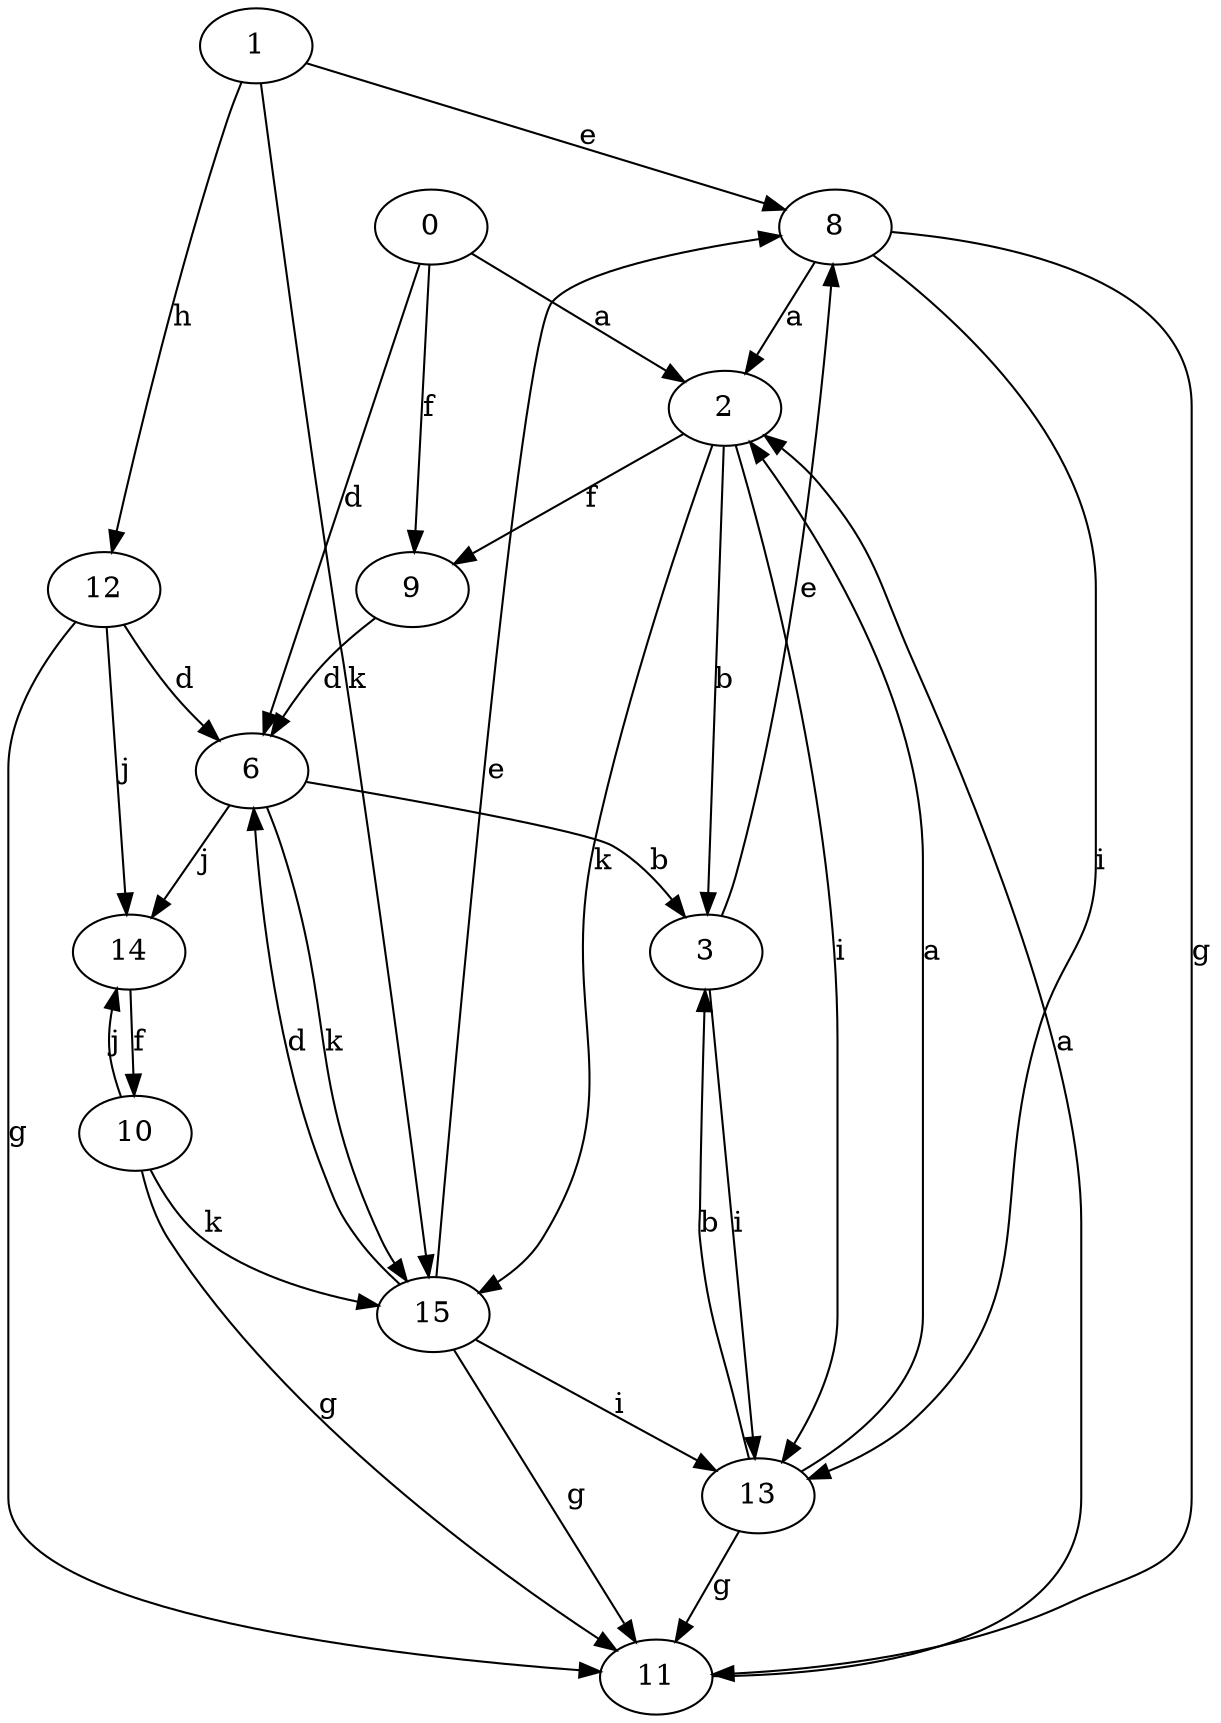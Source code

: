 strict digraph  {
1;
2;
0;
3;
6;
8;
9;
10;
11;
12;
13;
14;
15;
1 -> 8  [label=e];
1 -> 12  [label=h];
1 -> 15  [label=k];
2 -> 3  [label=b];
2 -> 9  [label=f];
2 -> 13  [label=i];
2 -> 15  [label=k];
0 -> 2  [label=a];
0 -> 6  [label=d];
0 -> 9  [label=f];
3 -> 8  [label=e];
3 -> 13  [label=i];
6 -> 3  [label=b];
6 -> 14  [label=j];
6 -> 15  [label=k];
8 -> 2  [label=a];
8 -> 11  [label=g];
8 -> 13  [label=i];
9 -> 6  [label=d];
10 -> 11  [label=g];
10 -> 14  [label=j];
10 -> 15  [label=k];
11 -> 2  [label=a];
12 -> 6  [label=d];
12 -> 11  [label=g];
12 -> 14  [label=j];
13 -> 2  [label=a];
13 -> 3  [label=b];
13 -> 11  [label=g];
14 -> 10  [label=f];
15 -> 6  [label=d];
15 -> 8  [label=e];
15 -> 11  [label=g];
15 -> 13  [label=i];
}
